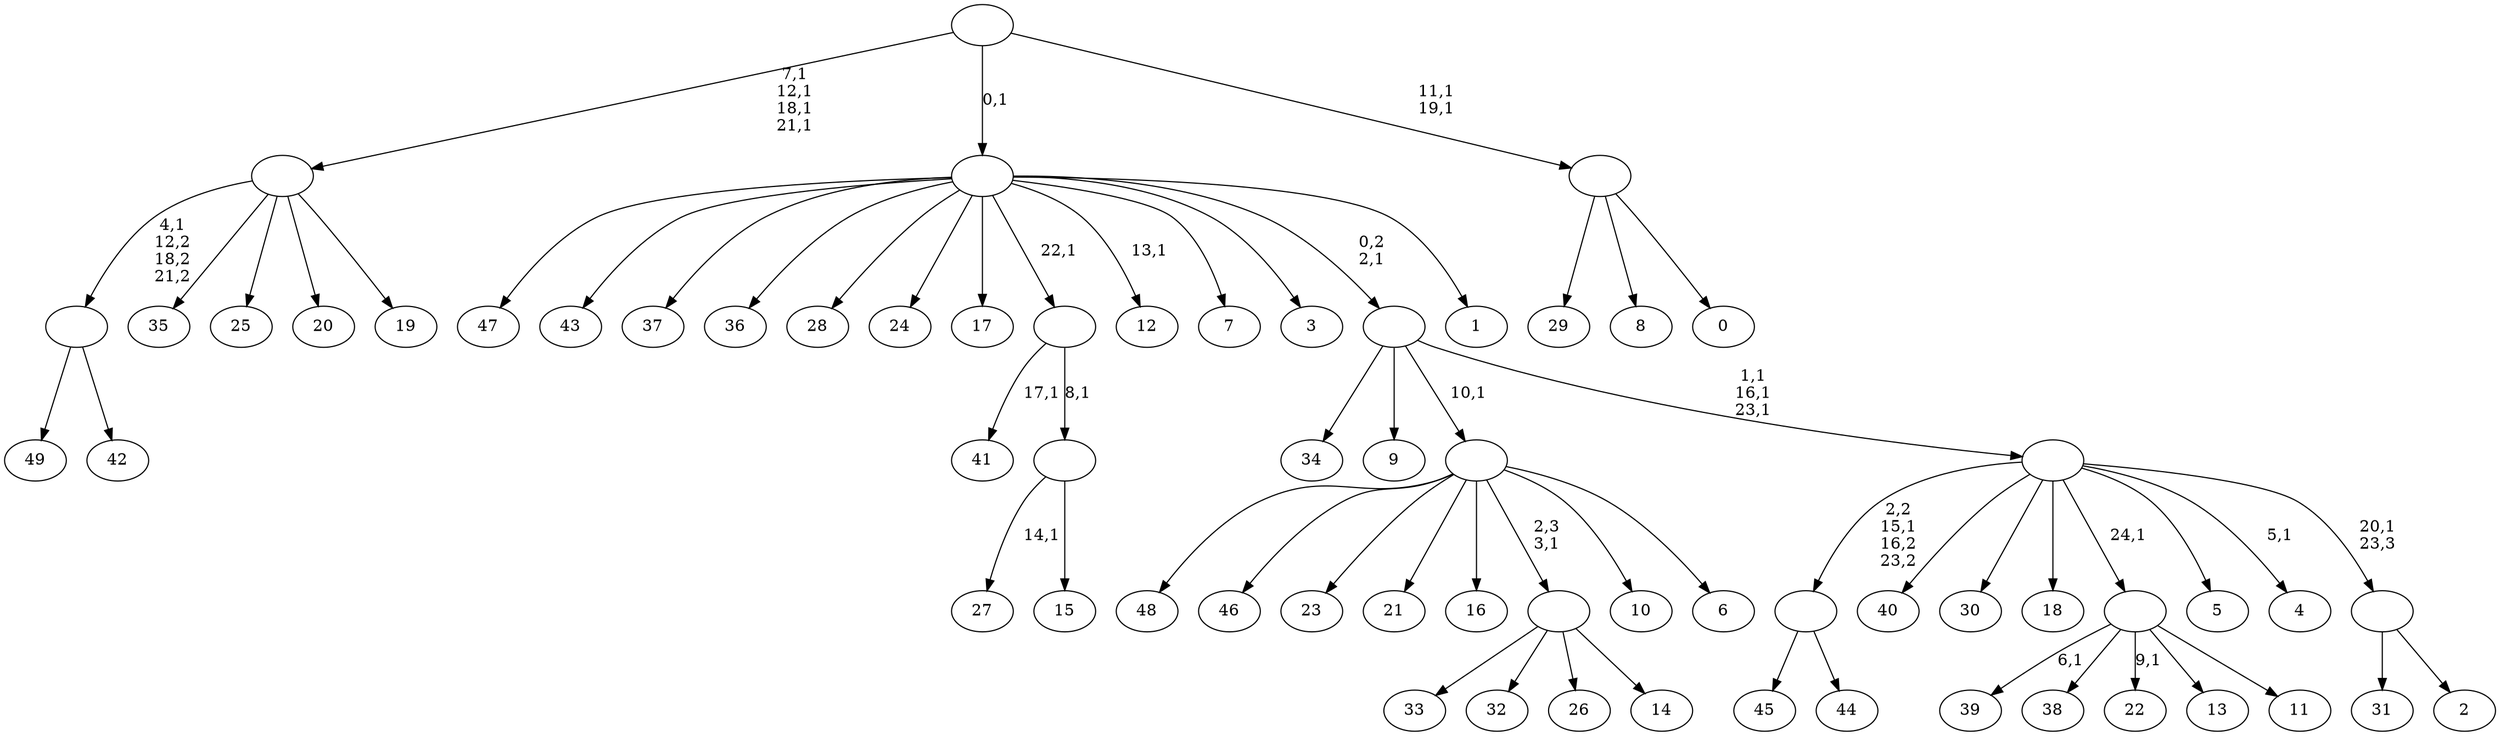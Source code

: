 digraph T {
	75 [label="49"]
	74 [label="48"]
	73 [label="47"]
	72 [label="46"]
	71 [label="45"]
	70 [label="44"]
	69 [label=""]
	68 [label="43"]
	67 [label="42"]
	66 [label=""]
	65 [label="41"]
	63 [label="40"]
	62 [label="39"]
	60 [label="38"]
	59 [label="37"]
	58 [label="36"]
	57 [label="35"]
	56 [label="34"]
	55 [label="33"]
	54 [label="32"]
	53 [label="31"]
	52 [label="30"]
	51 [label="29"]
	50 [label="28"]
	49 [label="27"]
	47 [label="26"]
	46 [label="25"]
	45 [label="24"]
	44 [label="23"]
	43 [label="22"]
	41 [label="21"]
	40 [label="20"]
	39 [label="19"]
	38 [label=""]
	34 [label="18"]
	33 [label="17"]
	32 [label="16"]
	31 [label="15"]
	30 [label=""]
	29 [label=""]
	28 [label="14"]
	27 [label=""]
	26 [label="13"]
	25 [label="12"]
	23 [label="11"]
	22 [label=""]
	21 [label="10"]
	20 [label="9"]
	19 [label="8"]
	18 [label="7"]
	17 [label="6"]
	16 [label=""]
	15 [label="5"]
	14 [label="4"]
	12 [label="3"]
	11 [label="2"]
	10 [label=""]
	9 [label=""]
	6 [label=""]
	5 [label="1"]
	4 [label=""]
	3 [label="0"]
	2 [label=""]
	0 [label=""]
	69 -> 71 [label=""]
	69 -> 70 [label=""]
	66 -> 75 [label=""]
	66 -> 67 [label=""]
	38 -> 66 [label="4,1\n12,2\n18,2\n21,2"]
	38 -> 57 [label=""]
	38 -> 46 [label=""]
	38 -> 40 [label=""]
	38 -> 39 [label=""]
	30 -> 49 [label="14,1"]
	30 -> 31 [label=""]
	29 -> 65 [label="17,1"]
	29 -> 30 [label="8,1"]
	27 -> 55 [label=""]
	27 -> 54 [label=""]
	27 -> 47 [label=""]
	27 -> 28 [label=""]
	22 -> 43 [label="9,1"]
	22 -> 62 [label="6,1"]
	22 -> 60 [label=""]
	22 -> 26 [label=""]
	22 -> 23 [label=""]
	16 -> 74 [label=""]
	16 -> 72 [label=""]
	16 -> 44 [label=""]
	16 -> 41 [label=""]
	16 -> 32 [label=""]
	16 -> 27 [label="2,3\n3,1"]
	16 -> 21 [label=""]
	16 -> 17 [label=""]
	10 -> 53 [label=""]
	10 -> 11 [label=""]
	9 -> 14 [label="5,1"]
	9 -> 69 [label="2,2\n15,1\n16,2\n23,2"]
	9 -> 63 [label=""]
	9 -> 52 [label=""]
	9 -> 34 [label=""]
	9 -> 22 [label="24,1"]
	9 -> 15 [label=""]
	9 -> 10 [label="20,1\n23,3"]
	6 -> 9 [label="1,1\n16,1\n23,1"]
	6 -> 56 [label=""]
	6 -> 20 [label=""]
	6 -> 16 [label="10,1"]
	4 -> 25 [label="13,1"]
	4 -> 73 [label=""]
	4 -> 68 [label=""]
	4 -> 59 [label=""]
	4 -> 58 [label=""]
	4 -> 50 [label=""]
	4 -> 45 [label=""]
	4 -> 33 [label=""]
	4 -> 29 [label="22,1"]
	4 -> 18 [label=""]
	4 -> 12 [label=""]
	4 -> 6 [label="0,2\n2,1"]
	4 -> 5 [label=""]
	2 -> 51 [label=""]
	2 -> 19 [label=""]
	2 -> 3 [label=""]
	0 -> 2 [label="11,1\n19,1"]
	0 -> 38 [label="7,1\n12,1\n18,1\n21,1"]
	0 -> 4 [label="0,1"]
}

